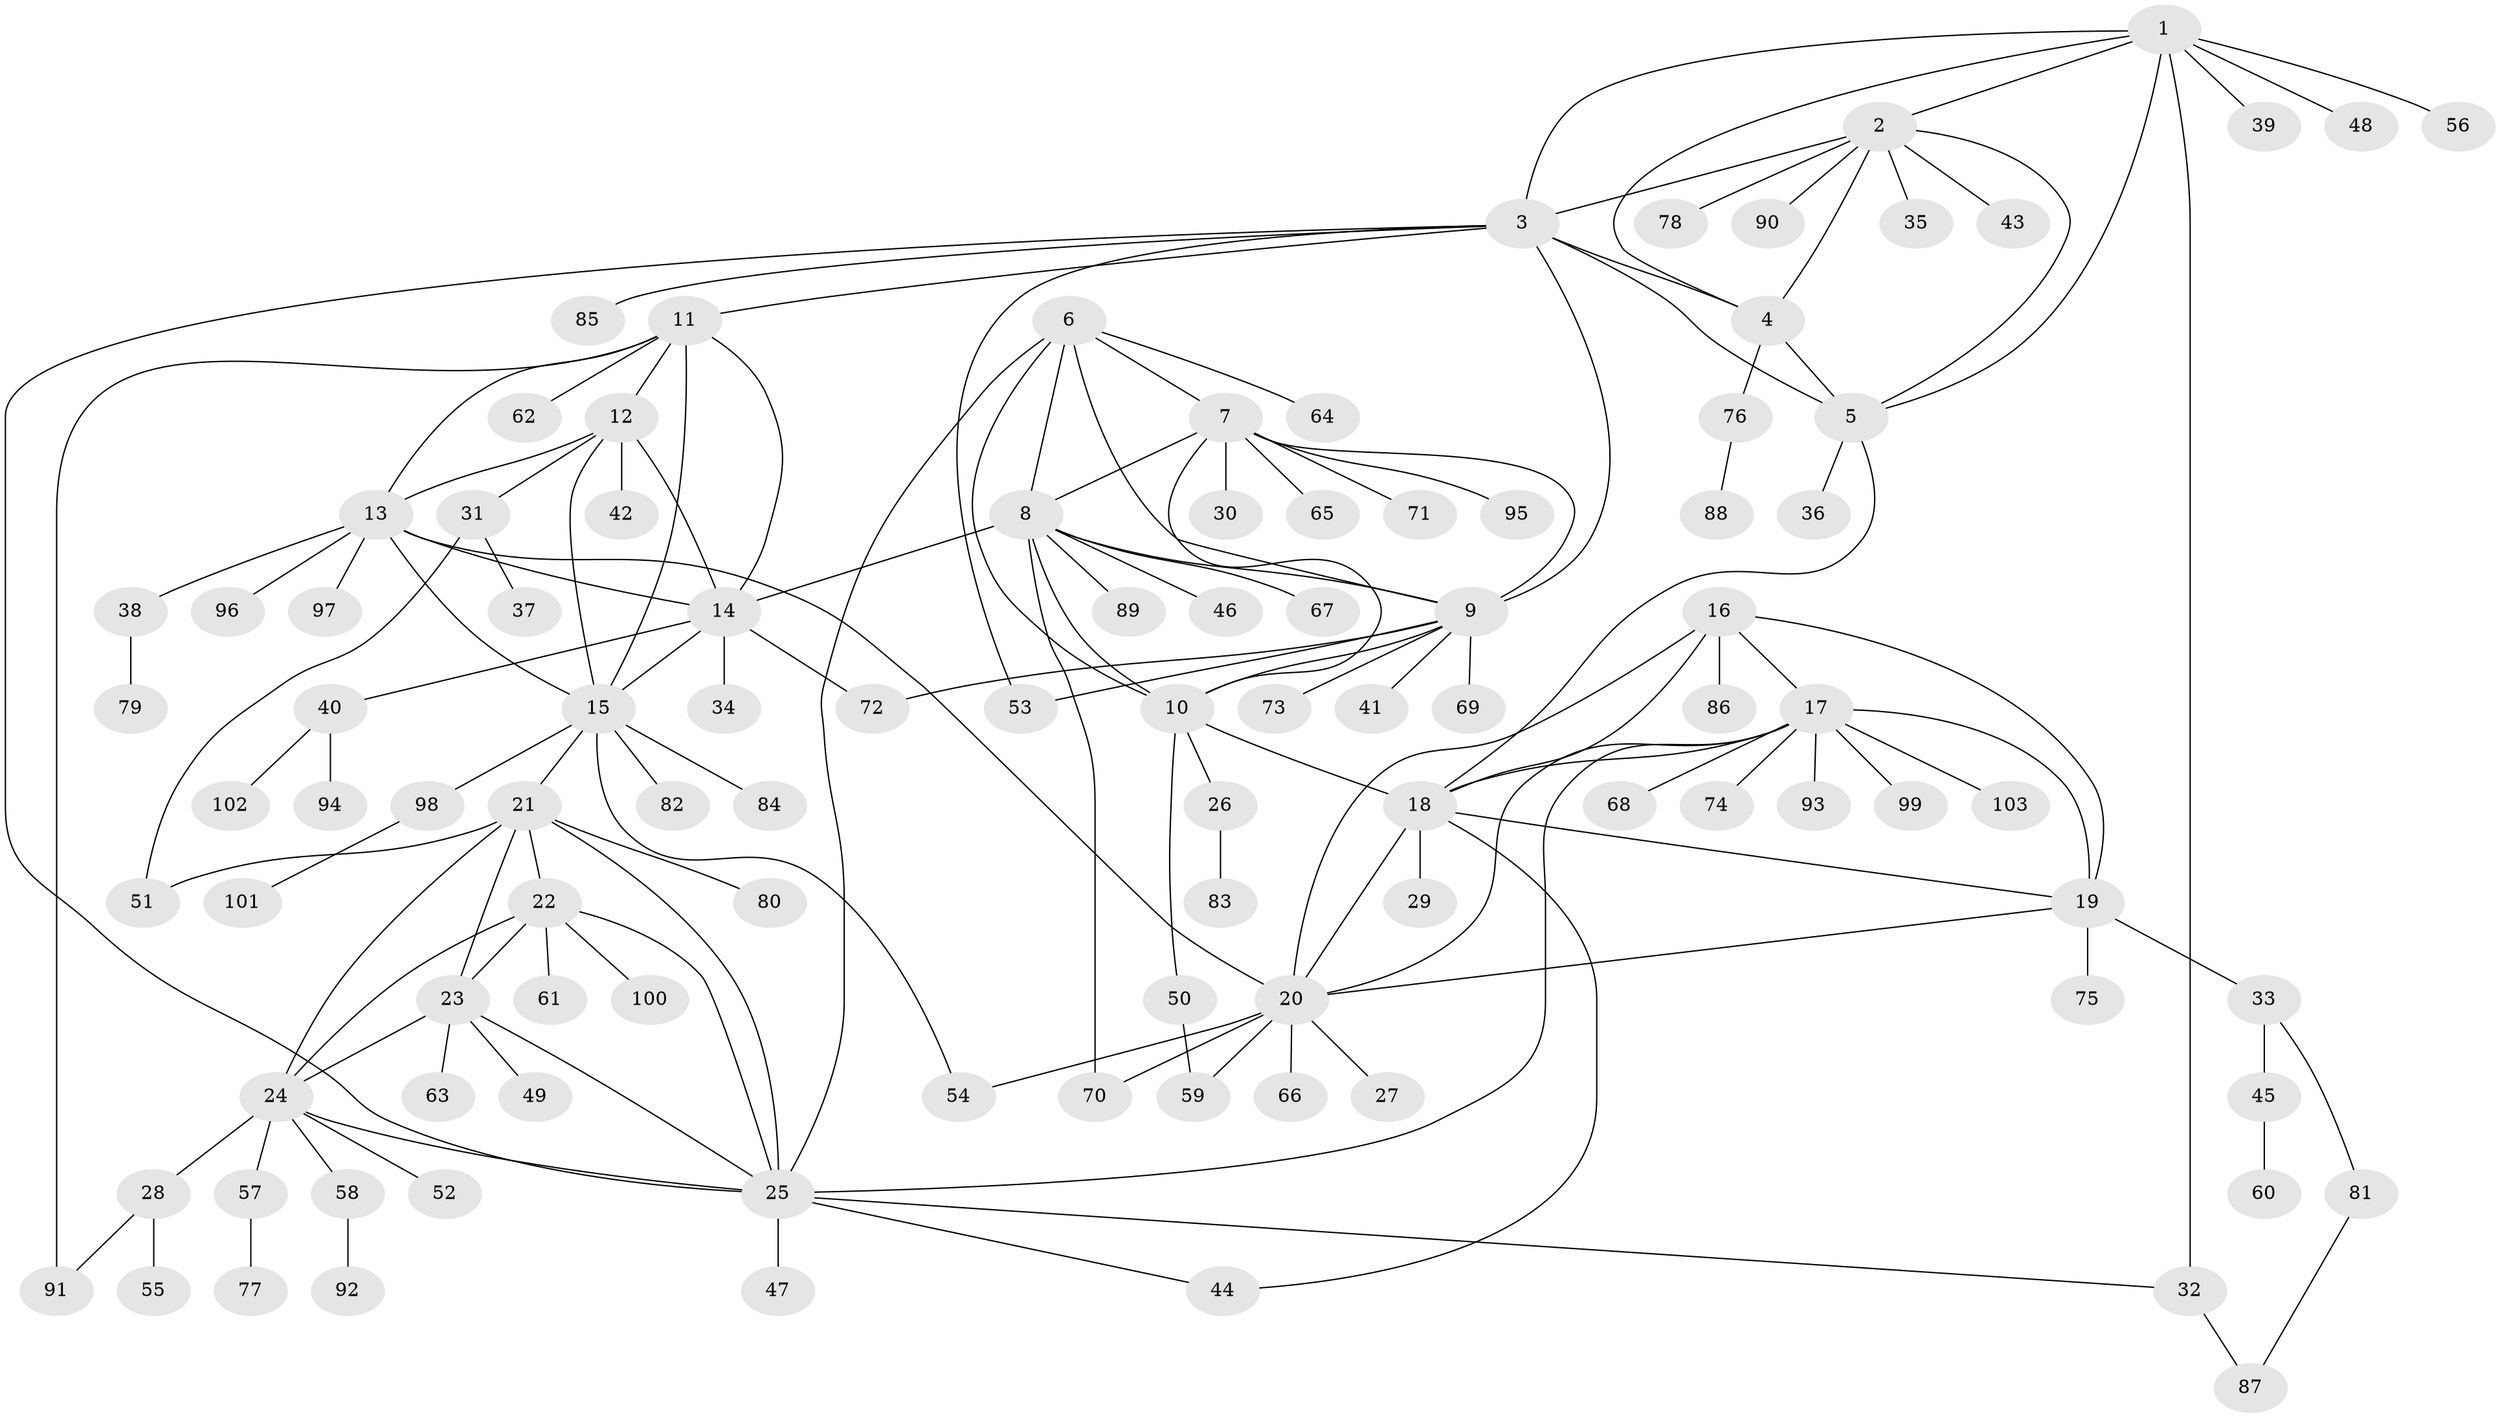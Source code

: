 // coarse degree distribution, {6: 0.06493506493506493, 7: 0.025974025974025976, 11: 0.025974025974025976, 8: 0.03896103896103896, 5: 0.012987012987012988, 9: 0.025974025974025976, 3: 0.06493506493506493, 13: 0.012987012987012988, 4: 0.012987012987012988, 1: 0.5844155844155844, 2: 0.12987012987012986}
// Generated by graph-tools (version 1.1) at 2025/52/02/27/25 19:52:22]
// undirected, 103 vertices, 148 edges
graph export_dot {
graph [start="1"]
  node [color=gray90,style=filled];
  1;
  2;
  3;
  4;
  5;
  6;
  7;
  8;
  9;
  10;
  11;
  12;
  13;
  14;
  15;
  16;
  17;
  18;
  19;
  20;
  21;
  22;
  23;
  24;
  25;
  26;
  27;
  28;
  29;
  30;
  31;
  32;
  33;
  34;
  35;
  36;
  37;
  38;
  39;
  40;
  41;
  42;
  43;
  44;
  45;
  46;
  47;
  48;
  49;
  50;
  51;
  52;
  53;
  54;
  55;
  56;
  57;
  58;
  59;
  60;
  61;
  62;
  63;
  64;
  65;
  66;
  67;
  68;
  69;
  70;
  71;
  72;
  73;
  74;
  75;
  76;
  77;
  78;
  79;
  80;
  81;
  82;
  83;
  84;
  85;
  86;
  87;
  88;
  89;
  90;
  91;
  92;
  93;
  94;
  95;
  96;
  97;
  98;
  99;
  100;
  101;
  102;
  103;
  1 -- 2;
  1 -- 3;
  1 -- 4;
  1 -- 5;
  1 -- 32;
  1 -- 39;
  1 -- 48;
  1 -- 56;
  2 -- 3;
  2 -- 4;
  2 -- 5;
  2 -- 35;
  2 -- 43;
  2 -- 78;
  2 -- 90;
  3 -- 4;
  3 -- 5;
  3 -- 9;
  3 -- 11;
  3 -- 25;
  3 -- 53;
  3 -- 85;
  4 -- 5;
  4 -- 76;
  5 -- 18;
  5 -- 36;
  6 -- 7;
  6 -- 8;
  6 -- 9;
  6 -- 10;
  6 -- 25;
  6 -- 64;
  7 -- 8;
  7 -- 9;
  7 -- 10;
  7 -- 30;
  7 -- 65;
  7 -- 71;
  7 -- 95;
  8 -- 9;
  8 -- 10;
  8 -- 14;
  8 -- 46;
  8 -- 67;
  8 -- 70;
  8 -- 89;
  9 -- 10;
  9 -- 41;
  9 -- 53;
  9 -- 69;
  9 -- 72;
  9 -- 73;
  10 -- 18;
  10 -- 26;
  10 -- 50;
  11 -- 12;
  11 -- 13;
  11 -- 14;
  11 -- 15;
  11 -- 62;
  11 -- 91;
  12 -- 13;
  12 -- 14;
  12 -- 15;
  12 -- 31;
  12 -- 42;
  13 -- 14;
  13 -- 15;
  13 -- 20;
  13 -- 38;
  13 -- 96;
  13 -- 97;
  14 -- 15;
  14 -- 34;
  14 -- 40;
  14 -- 72;
  15 -- 21;
  15 -- 54;
  15 -- 82;
  15 -- 84;
  15 -- 98;
  16 -- 17;
  16 -- 18;
  16 -- 19;
  16 -- 20;
  16 -- 86;
  17 -- 18;
  17 -- 19;
  17 -- 20;
  17 -- 25;
  17 -- 68;
  17 -- 74;
  17 -- 93;
  17 -- 99;
  17 -- 103;
  18 -- 19;
  18 -- 20;
  18 -- 29;
  18 -- 44;
  19 -- 20;
  19 -- 33;
  19 -- 75;
  20 -- 27;
  20 -- 54;
  20 -- 59;
  20 -- 66;
  20 -- 70;
  21 -- 22;
  21 -- 23;
  21 -- 24;
  21 -- 25;
  21 -- 51;
  21 -- 80;
  22 -- 23;
  22 -- 24;
  22 -- 25;
  22 -- 61;
  22 -- 100;
  23 -- 24;
  23 -- 25;
  23 -- 49;
  23 -- 63;
  24 -- 25;
  24 -- 28;
  24 -- 52;
  24 -- 57;
  24 -- 58;
  25 -- 32;
  25 -- 44;
  25 -- 47;
  26 -- 83;
  28 -- 55;
  28 -- 91;
  31 -- 37;
  31 -- 51;
  32 -- 87;
  33 -- 45;
  33 -- 81;
  38 -- 79;
  40 -- 94;
  40 -- 102;
  45 -- 60;
  50 -- 59;
  57 -- 77;
  58 -- 92;
  76 -- 88;
  81 -- 87;
  98 -- 101;
}
